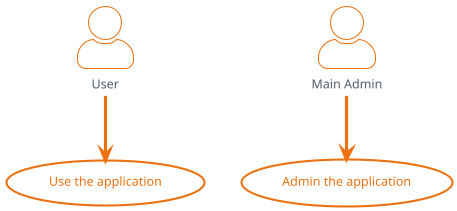 ' Do not edit
' Theme Gallery
' autogenerated by script
'
@startuml
!$PUML_OUTLINE = "true"
!theme aws-orange
skinparam actorStyle awesome
:User: --> (Use)
"Main Admin" as Admin
"Use the application" as (Use)
Admin --> (Admin the application)
@enduml
